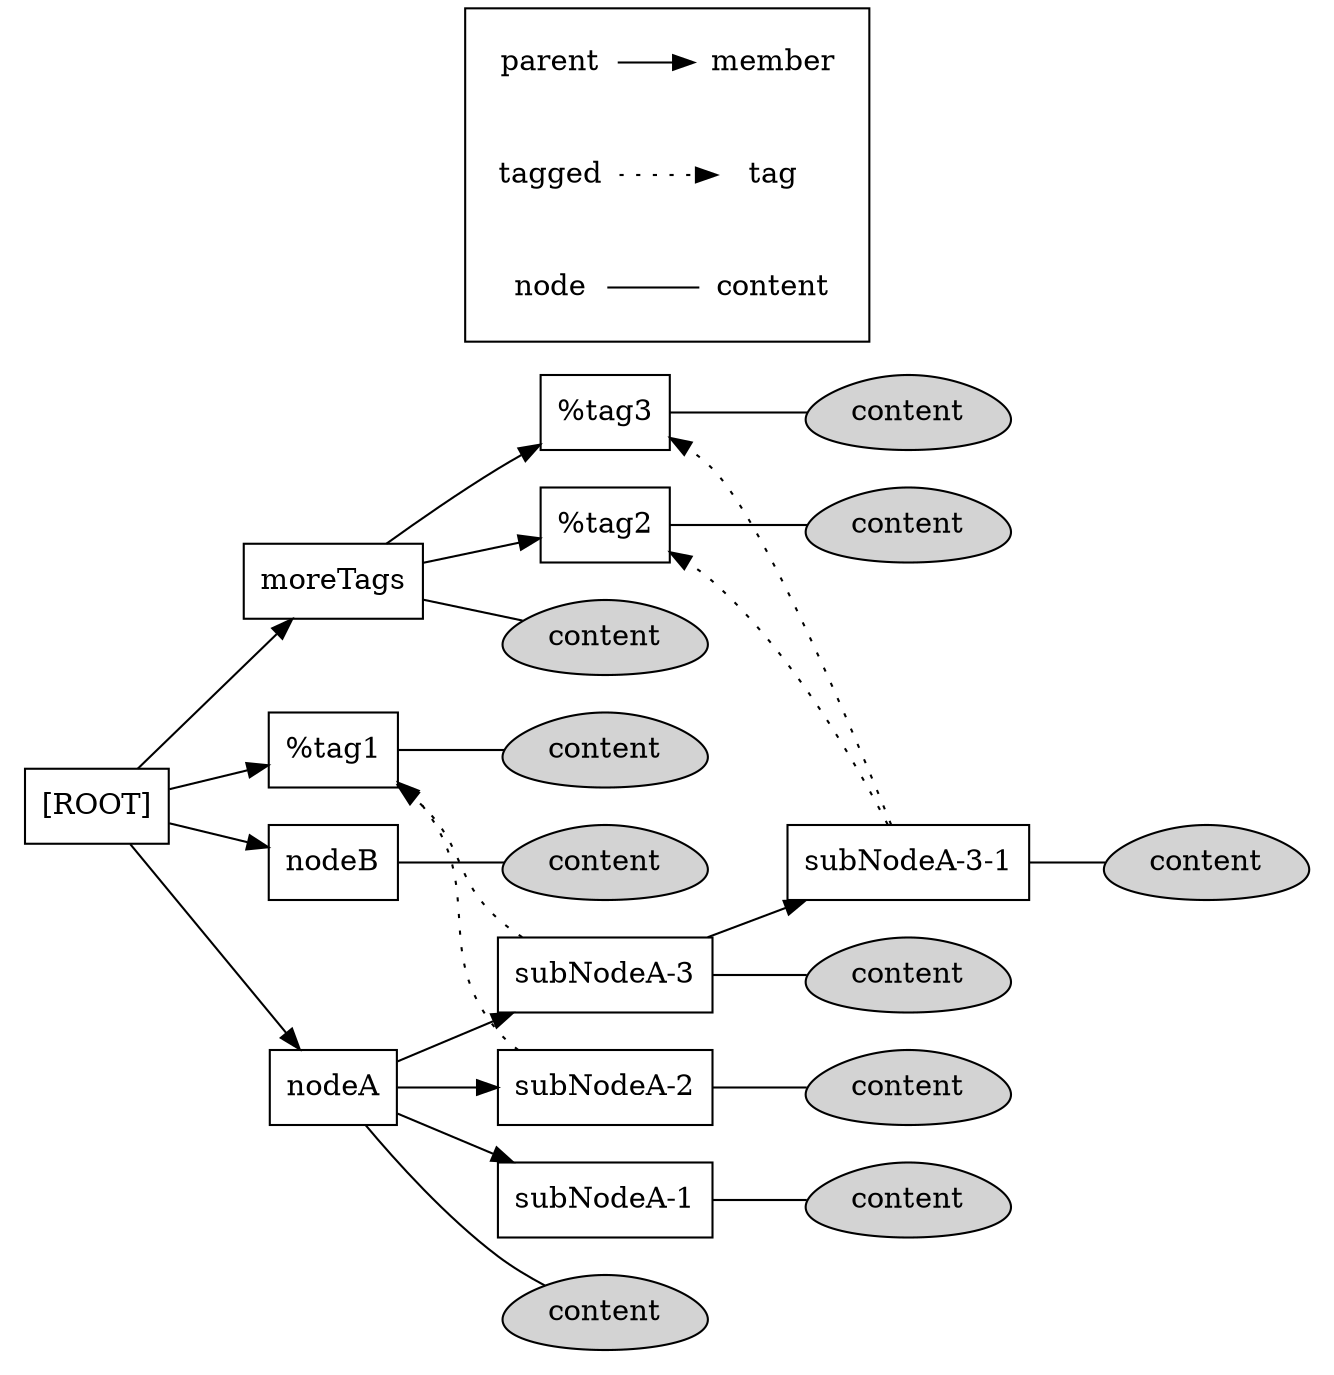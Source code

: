 digraph G {
    rankdir = LR;
    packmode = "array_u";

    subgraph cluster_Main {
        peripheries = 0;
        
        root [shape=rectangle label="[ROOT]"];
        nodeA [shape=rectangle];
        "nodeA.content" [shape=egg label="content" style=filled bgcolor="#c0c0c0"];
        "subNodeA-1" [shape=rectangle];
        "subNodeA-1.content" [shape=egg label="content" style=filled bgcolor="#c0c0c0"];
        "subNodeA-2" [shape=rectangle];
        "subNodeA-2.content" [shape=egg label="content" style=filled bgcolor="#c0c0c0"];
        "subNodeA-3" [shape=rectangle];
        "subNodeA-3.content" [shape=egg label="content" style=filled bgcolor="#c0c0c0"];
        "subNodeA-3-1" [shape=rectangle];
        "subNodeA-3-1.content" [shape=egg label="content" style=filled bgcolor="#c0c0c0"];
        nodeB [shape=rectangle];
        "nodeB.content" [shape=egg label="content" style=filled bgcolor="#c0c0c0"];
        tag1 [shape=rectangle label="%tag1"];
        "tag1.content" [shape=egg label="content" style=filled bgcolor="#c0c0c0"];
        moreTags [shape=rectangle];
        "moreTags.content" [shape=egg label="content" style=filled bgcolor="#c0c0c0"];
        tag2 [shape=rectangle label="%tag2"];
        "tag2.content" [shape=egg label="content" style=filled bgcolor="#c0c0c0"];
        tag3 [shape=rectangle label="%tag3"];
        "tag3.content" [shape=egg label="content" style=filled bgcolor="#c0c0c0"];
        
        root -> nodeA;
        root -> nodeB;
        root -> moreTags;
        root -> tag1;
        nodeA -> "nodeA.content" [dir=none];
        nodeA -> "subNodeA-1";
        nodeA -> "subNodeA-2";
        nodeA -> "subNodeA-3";
        "subNodeA-1" -> "subNodeA-1.content" [dir=none];
        "subNodeA-2" -> "subNodeA-2.content" [dir=none];
        "subNodeA-3" -> "subNodeA-3-1";
        "subNodeA-3" -> "subNodeA-3.content" [dir=none];
        "subNodeA-3-1" -> "subNodeA-3-1.content" [dir=none]
        nodeB -> "nodeB.content" [dir=none];
        tag1 -> "tag1.content" [dir=none];
        moreTags -> "moreTags.content" [dir=none];
        moreTags -> tag2;
        moreTags -> tag3;
        tag2 -> "tag2.content" [dir=none];
        tag3 -> "tag3.content" [dir=none];
        
        "subNodeA-2" -> tag1 [constraint=false style=dotted];
        "subNodeA-3" -> tag1 [constraint=false style=dotted];
        "subNodeA-3-1" -> tag2 [constraint=false style=dotted];
        "subNodeA-3-1" -> tag3 [constraint=false style=dotted];
    }
    
    subgraph cluster_Legend {
        parentMember [shape=plaintext label="parent"];
        "parentMember.e" [shape=plaintext label="member"];
        taggedTag [shape=plaintext label="tagged"];
        "taggedTag.e" [shape=plaintext label="tag"];
        nodeContent [shape=plaintext label="node"];
        "nodeContent.e" [shape=plaintext label="content"];
        parentMember -> "parentMember.e";
        taggedTag -> "taggedTag.e" [style=dotted];
        nodeContent -> "nodeContent.e" [dir=none];
    }
}